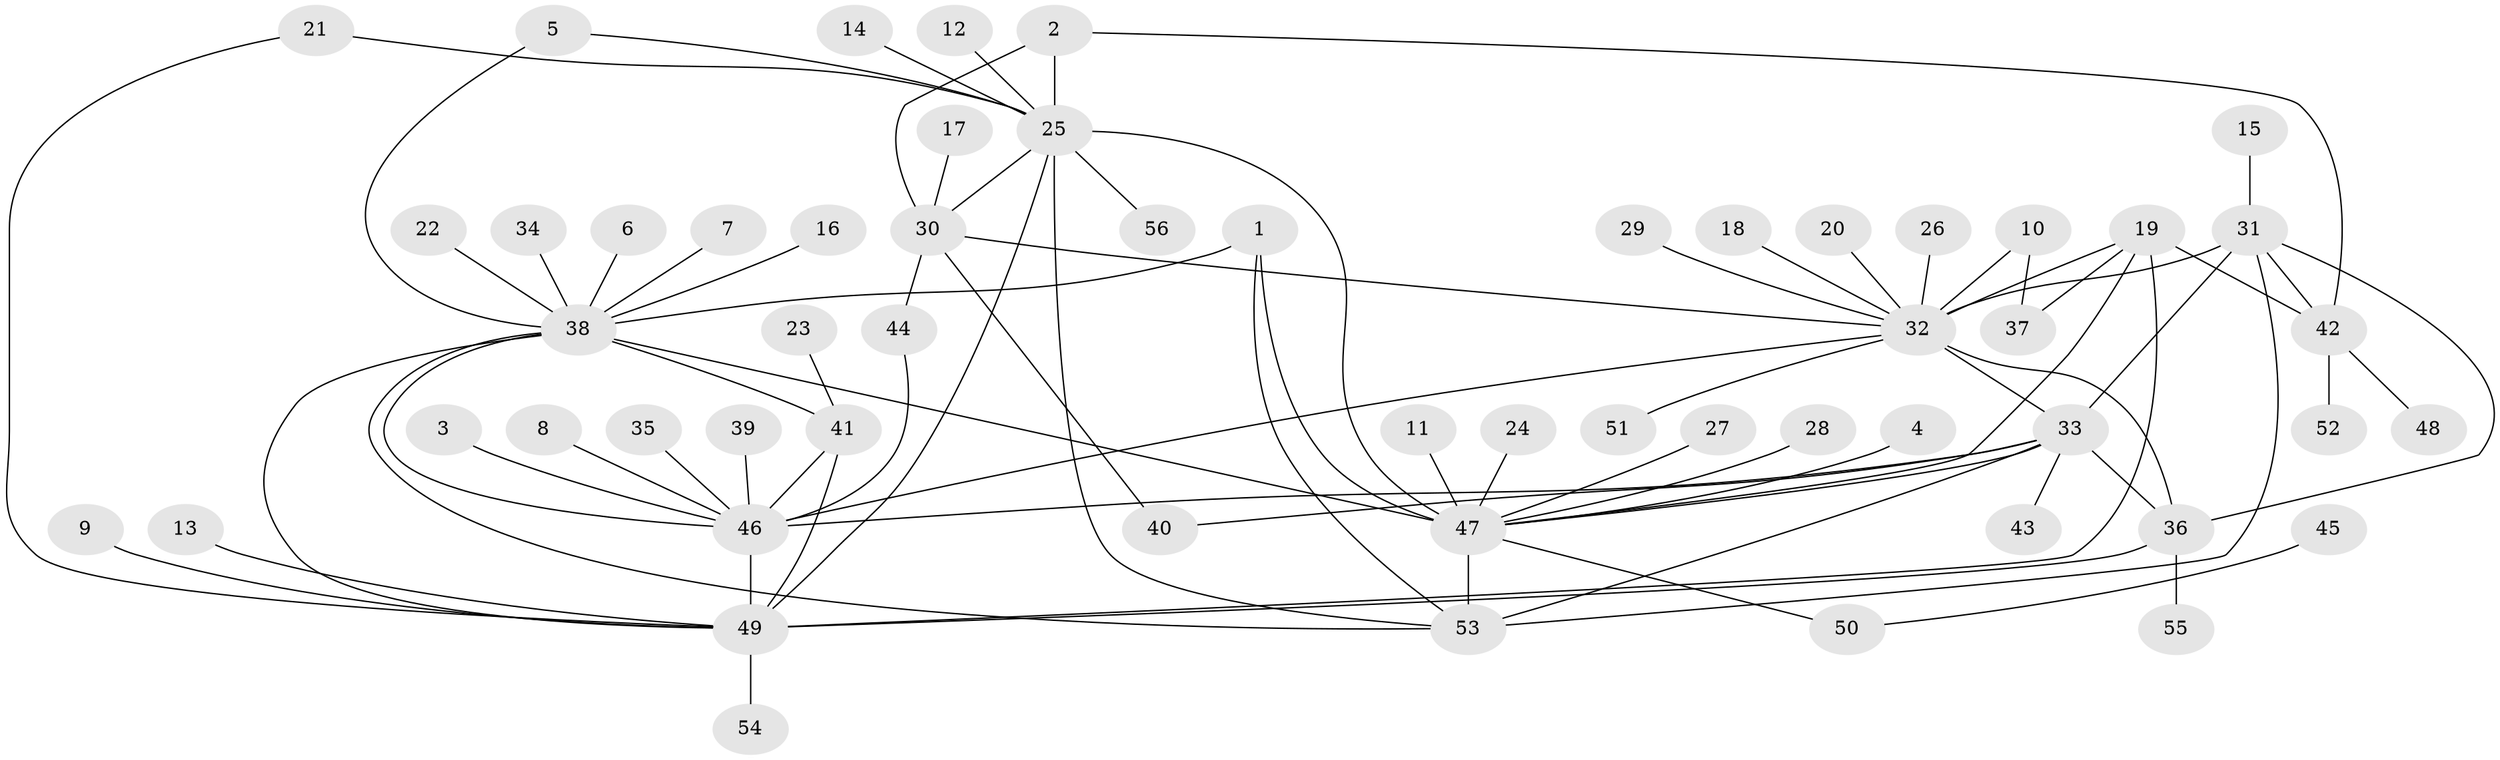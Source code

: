 // original degree distribution, {11: 0.018018018018018018, 7: 0.036036036036036036, 9: 0.04504504504504504, 8: 0.036036036036036036, 14: 0.009009009009009009, 4: 0.02702702702702703, 5: 0.02702702702702703, 12: 0.009009009009009009, 6: 0.009009009009009009, 10: 0.009009009009009009, 1: 0.5135135135135135, 2: 0.1981981981981982, 3: 0.06306306306306306}
// Generated by graph-tools (version 1.1) at 2025/26/03/09/25 03:26:35]
// undirected, 56 vertices, 82 edges
graph export_dot {
graph [start="1"]
  node [color=gray90,style=filled];
  1;
  2;
  3;
  4;
  5;
  6;
  7;
  8;
  9;
  10;
  11;
  12;
  13;
  14;
  15;
  16;
  17;
  18;
  19;
  20;
  21;
  22;
  23;
  24;
  25;
  26;
  27;
  28;
  29;
  30;
  31;
  32;
  33;
  34;
  35;
  36;
  37;
  38;
  39;
  40;
  41;
  42;
  43;
  44;
  45;
  46;
  47;
  48;
  49;
  50;
  51;
  52;
  53;
  54;
  55;
  56;
  1 -- 38 [weight=1.0];
  1 -- 47 [weight=2.0];
  1 -- 53 [weight=1.0];
  2 -- 25 [weight=4.0];
  2 -- 30 [weight=2.0];
  2 -- 42 [weight=1.0];
  3 -- 46 [weight=1.0];
  4 -- 47 [weight=1.0];
  5 -- 25 [weight=1.0];
  5 -- 38 [weight=1.0];
  6 -- 38 [weight=1.0];
  7 -- 38 [weight=1.0];
  8 -- 46 [weight=1.0];
  9 -- 49 [weight=1.0];
  10 -- 32 [weight=1.0];
  10 -- 37 [weight=1.0];
  11 -- 47 [weight=1.0];
  12 -- 25 [weight=1.0];
  13 -- 49 [weight=1.0];
  14 -- 25 [weight=1.0];
  15 -- 31 [weight=1.0];
  16 -- 38 [weight=1.0];
  17 -- 30 [weight=1.0];
  18 -- 32 [weight=1.0];
  19 -- 32 [weight=1.0];
  19 -- 37 [weight=1.0];
  19 -- 42 [weight=4.0];
  19 -- 47 [weight=1.0];
  19 -- 49 [weight=1.0];
  20 -- 32 [weight=1.0];
  21 -- 25 [weight=1.0];
  21 -- 49 [weight=1.0];
  22 -- 38 [weight=1.0];
  23 -- 41 [weight=1.0];
  24 -- 47 [weight=1.0];
  25 -- 30 [weight=2.0];
  25 -- 47 [weight=1.0];
  25 -- 49 [weight=1.0];
  25 -- 53 [weight=1.0];
  25 -- 56 [weight=1.0];
  26 -- 32 [weight=1.0];
  27 -- 47 [weight=1.0];
  28 -- 47 [weight=1.0];
  29 -- 32 [weight=1.0];
  30 -- 32 [weight=1.0];
  30 -- 40 [weight=1.0];
  30 -- 44 [weight=1.0];
  31 -- 32 [weight=2.0];
  31 -- 33 [weight=1.0];
  31 -- 36 [weight=1.0];
  31 -- 42 [weight=1.0];
  31 -- 53 [weight=1.0];
  32 -- 33 [weight=2.0];
  32 -- 36 [weight=2.0];
  32 -- 46 [weight=1.0];
  32 -- 51 [weight=1.0];
  33 -- 36 [weight=1.0];
  33 -- 40 [weight=1.0];
  33 -- 43 [weight=1.0];
  33 -- 46 [weight=2.0];
  33 -- 47 [weight=1.0];
  33 -- 53 [weight=1.0];
  34 -- 38 [weight=1.0];
  35 -- 46 [weight=1.0];
  36 -- 49 [weight=1.0];
  36 -- 55 [weight=1.0];
  38 -- 41 [weight=1.0];
  38 -- 46 [weight=1.0];
  38 -- 47 [weight=2.0];
  38 -- 49 [weight=2.0];
  38 -- 53 [weight=1.0];
  39 -- 46 [weight=1.0];
  41 -- 46 [weight=1.0];
  41 -- 49 [weight=2.0];
  42 -- 48 [weight=1.0];
  42 -- 52 [weight=1.0];
  44 -- 46 [weight=1.0];
  45 -- 50 [weight=1.0];
  46 -- 49 [weight=2.0];
  47 -- 50 [weight=1.0];
  47 -- 53 [weight=2.0];
  49 -- 54 [weight=1.0];
}
